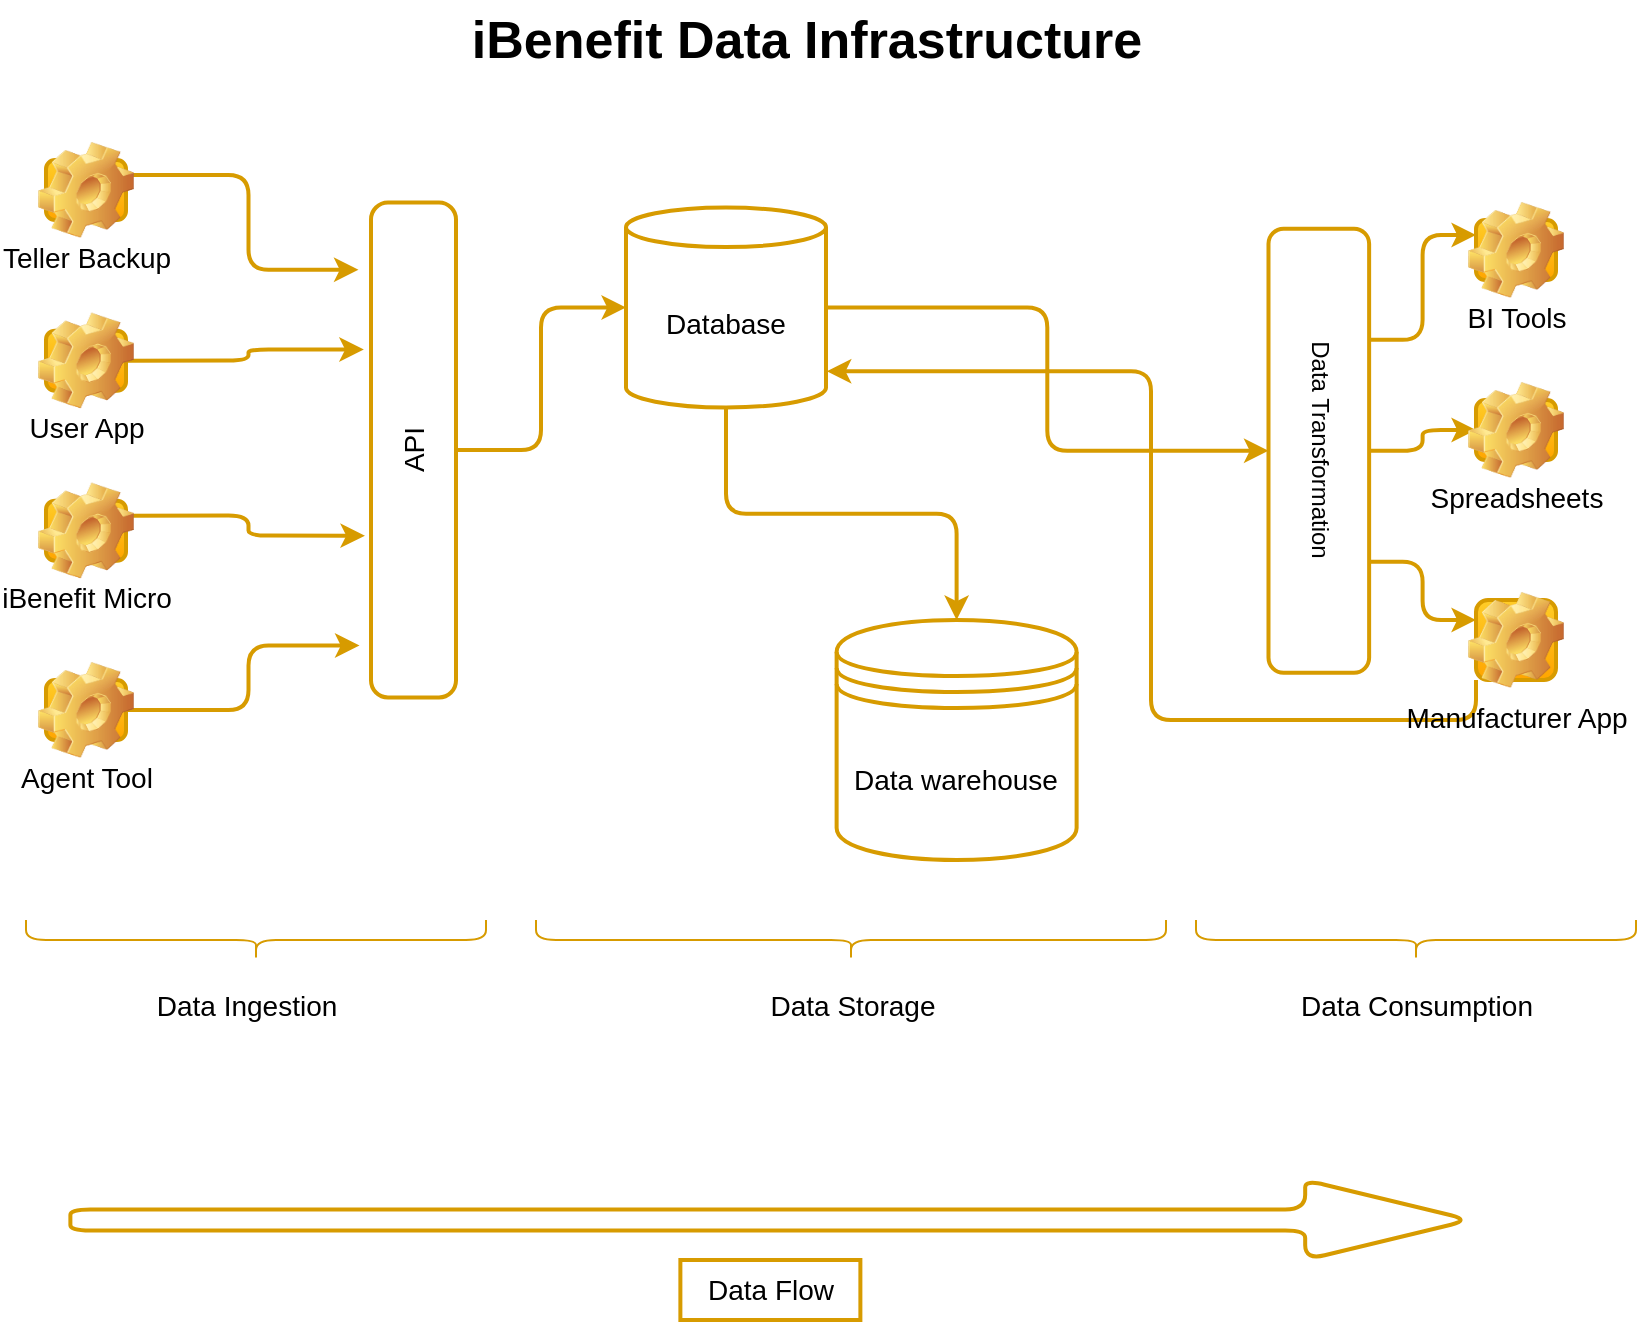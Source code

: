 <mxfile version="21.7.5" type="github">
  <diagram name="Page-1" id="yl21vXkyTCCFEKCny2P4">
    <mxGraphModel dx="2511" dy="1164" grid="1" gridSize="10" guides="1" tooltips="1" connect="1" arrows="1" fold="1" page="1" pageScale="1" pageWidth="850" pageHeight="1100" math="0" shadow="0">
      <root>
        <mxCell id="0" />
        <mxCell id="1" parent="0" />
        <mxCell id="gVlSr6f9WcLV7gRag2G1-42" style="edgeStyle=orthogonalEdgeStyle;rounded=1;orthogonalLoop=1;jettySize=auto;html=1;exitX=0.5;exitY=1;exitDx=0;exitDy=0;entryX=0;entryY=0.5;entryDx=0;entryDy=0;labelBackgroundColor=none;fontColor=default;fillColor=#ffcd28;strokeColor=#d79b00;labelBorderColor=none;gradientColor=#ffa500;shadow=0;strokeWidth=2;" parent="1" source="gVlSr6f9WcLV7gRag2G1-4" target="gVlSr6f9WcLV7gRag2G1-7" edge="1">
          <mxGeometry relative="1" as="geometry" />
        </mxCell>
        <mxCell id="gVlSr6f9WcLV7gRag2G1-4" value="&lt;font style=&quot;font-size: 14px;&quot;&gt;API&lt;/font&gt;" style="shape=label;whiteSpace=wrap;html=1;bottom=1;right=1;left=1;top=0;routingCenterX=-0.5;rotation=-90;rounded=1;labelBackgroundColor=none;fillColor=none;strokeColor=#d79b00;labelBorderColor=none;gradientColor=#ffa500;shadow=0;strokeWidth=2;arcSize=20;horizontal=1;" parent="1" vertex="1">
          <mxGeometry x="110" y="223.75" width="247.5" height="42.5" as="geometry" />
        </mxCell>
        <mxCell id="gVlSr6f9WcLV7gRag2G1-29" style="edgeStyle=orthogonalEdgeStyle;rounded=1;orthogonalLoop=1;jettySize=auto;html=1;exitX=0.75;exitY=0;exitDx=0;exitDy=0;entryX=0;entryY=0.25;entryDx=0;entryDy=0;labelBackgroundColor=none;fontColor=default;fillColor=#ffcd28;strokeColor=#d79b00;labelBorderColor=none;gradientColor=#ffa500;shadow=0;strokeWidth=2;" parent="1" source="gVlSr6f9WcLV7gRag2G1-9" target="gVlSr6f9WcLV7gRag2G1-28" edge="1">
          <mxGeometry relative="1" as="geometry" />
        </mxCell>
        <mxCell id="gVlSr6f9WcLV7gRag2G1-30" style="edgeStyle=orthogonalEdgeStyle;rounded=1;orthogonalLoop=1;jettySize=auto;html=1;exitX=0.5;exitY=0;exitDx=0;exitDy=0;entryX=0;entryY=0.5;entryDx=0;entryDy=0;labelBackgroundColor=none;fontColor=default;fillColor=#ffcd28;strokeColor=#d79b00;labelBorderColor=none;gradientColor=#ffa500;shadow=0;strokeWidth=2;" parent="1" source="gVlSr6f9WcLV7gRag2G1-9" target="gVlSr6f9WcLV7gRag2G1-27" edge="1">
          <mxGeometry relative="1" as="geometry" />
        </mxCell>
        <mxCell id="gVlSr6f9WcLV7gRag2G1-31" style="edgeStyle=orthogonalEdgeStyle;rounded=1;orthogonalLoop=1;jettySize=auto;html=1;exitX=0.25;exitY=0;exitDx=0;exitDy=0;entryX=0;entryY=0.25;entryDx=0;entryDy=0;labelBackgroundColor=none;fontColor=default;fillColor=#ffcd28;strokeColor=#d79b00;labelBorderColor=none;gradientColor=#ffa500;shadow=0;strokeWidth=2;" parent="1" source="gVlSr6f9WcLV7gRag2G1-9" target="gVlSr6f9WcLV7gRag2G1-26" edge="1">
          <mxGeometry relative="1" as="geometry" />
        </mxCell>
        <mxCell id="gVlSr6f9WcLV7gRag2G1-9" value="&lt;p style=&quot;line-height: 120%;&quot;&gt;Data Transformation&lt;/p&gt;" style="shape=label;whiteSpace=wrap;html=1;bottom=1;right=1;left=1;top=0;routingCenterX=-0.5;rotation=90;rounded=1;labelBackgroundColor=none;fillColor=none;strokeColor=#d79b00;labelBorderColor=none;gradientColor=#ffa500;shadow=0;strokeWidth=2;fontColor=default;textDirection=rtl;labelPosition=center;verticalLabelPosition=middle;align=center;verticalAlign=middle;horizontal=1;flipV=1;flipH=0;" parent="1" vertex="1">
          <mxGeometry x="575.39" y="220.24" width="222.03" height="50.32" as="geometry" />
        </mxCell>
        <mxCell id="gVlSr6f9WcLV7gRag2G1-37" style="edgeStyle=orthogonalEdgeStyle;rounded=1;orthogonalLoop=1;jettySize=auto;html=1;exitX=1;exitY=0.25;exitDx=0;exitDy=0;entryX=0.864;entryY=-0.147;entryDx=0;entryDy=0;entryPerimeter=0;labelBackgroundColor=none;fontColor=default;fillColor=#ffcd28;strokeColor=#d79b00;labelBorderColor=none;gradientColor=#ffa500;shadow=0;strokeWidth=2;" parent="1" source="gVlSr6f9WcLV7gRag2G1-10" target="gVlSr6f9WcLV7gRag2G1-4" edge="1">
          <mxGeometry relative="1" as="geometry" />
        </mxCell>
        <mxCell id="gVlSr6f9WcLV7gRag2G1-10" value="&lt;font style=&quot;font-size: 14px;&quot;&gt;Teller Backup&lt;/font&gt;" style="icon;html=1;image=img/clipart/Gear_128x128.png;labelBackgroundColor=none;fillColor=#ffcd28;strokeColor=#d79b00;labelBorderColor=none;gradientColor=#ffa500;shadow=0;strokeWidth=2;" parent="1" vertex="1">
          <mxGeometry x="50" y="100" width="40" height="30" as="geometry" />
        </mxCell>
        <mxCell id="gVlSr6f9WcLV7gRag2G1-38" style="edgeStyle=orthogonalEdgeStyle;rounded=1;orthogonalLoop=1;jettySize=auto;html=1;exitX=1;exitY=0.5;exitDx=0;exitDy=0;entryX=0.703;entryY=-0.084;entryDx=0;entryDy=0;entryPerimeter=0;labelBackgroundColor=none;fontColor=default;fillColor=#ffcd28;strokeColor=#d79b00;labelBorderColor=none;gradientColor=#ffa500;shadow=0;strokeWidth=2;" parent="1" source="gVlSr6f9WcLV7gRag2G1-11" target="gVlSr6f9WcLV7gRag2G1-4" edge="1">
          <mxGeometry relative="1" as="geometry" />
        </mxCell>
        <mxCell id="gVlSr6f9WcLV7gRag2G1-11" value="&lt;font style=&quot;font-size: 14px;&quot;&gt;User App&lt;/font&gt;" style="icon;html=1;image=img/clipart/Gear_128x128.png;labelBackgroundColor=none;fillColor=#ffcd28;strokeColor=#d79b00;labelBorderColor=none;gradientColor=#ffa500;shadow=0;strokeWidth=2;" parent="1" vertex="1">
          <mxGeometry x="50" y="185.32" width="40" height="30" as="geometry" />
        </mxCell>
        <mxCell id="gVlSr6f9WcLV7gRag2G1-39" style="edgeStyle=orthogonalEdgeStyle;rounded=1;orthogonalLoop=1;jettySize=auto;html=1;exitX=1;exitY=0.25;exitDx=0;exitDy=0;entryX=0.327;entryY=-0.071;entryDx=0;entryDy=0;entryPerimeter=0;labelBackgroundColor=none;fontColor=default;fillColor=#ffcd28;strokeColor=#d79b00;labelBorderColor=none;gradientColor=#ffa500;shadow=0;strokeWidth=2;" parent="1" source="gVlSr6f9WcLV7gRag2G1-12" target="gVlSr6f9WcLV7gRag2G1-4" edge="1">
          <mxGeometry relative="1" as="geometry" />
        </mxCell>
        <mxCell id="gVlSr6f9WcLV7gRag2G1-12" value="&lt;font style=&quot;font-size: 14px;&quot;&gt;iBenefit Micro&lt;/font&gt;" style="icon;html=1;image=img/clipart/Gear_128x128.png;labelBackgroundColor=none;fillColor=#ffcd28;strokeColor=#d79b00;labelBorderColor=none;gradientColor=#ffa500;shadow=0;strokeWidth=2;" parent="1" vertex="1">
          <mxGeometry x="50" y="270.32" width="40" height="30" as="geometry" />
        </mxCell>
        <mxCell id="gVlSr6f9WcLV7gRag2G1-40" style="edgeStyle=orthogonalEdgeStyle;rounded=1;orthogonalLoop=1;jettySize=auto;html=1;exitX=1;exitY=0.5;exitDx=0;exitDy=0;entryX=0.105;entryY=-0.135;entryDx=0;entryDy=0;entryPerimeter=0;labelBackgroundColor=none;fontColor=default;fillColor=#ffcd28;strokeColor=#d79b00;labelBorderColor=none;gradientColor=#ffa500;shadow=0;strokeWidth=2;" parent="1" source="gVlSr6f9WcLV7gRag2G1-13" target="gVlSr6f9WcLV7gRag2G1-4" edge="1">
          <mxGeometry relative="1" as="geometry" />
        </mxCell>
        <mxCell id="gVlSr6f9WcLV7gRag2G1-13" value="&lt;font style=&quot;font-size: 14px;&quot;&gt;Agent Tool&lt;/font&gt;" style="icon;html=1;image=img/clipart/Gear_128x128.png;labelBackgroundColor=none;fillColor=#ffcd28;strokeColor=#d79b00;labelBorderColor=none;gradientColor=#ffa500;shadow=0;strokeWidth=2;" parent="1" vertex="1">
          <mxGeometry x="50" y="360" width="40" height="30" as="geometry" />
        </mxCell>
        <mxCell id="gVlSr6f9WcLV7gRag2G1-24" style="edgeStyle=orthogonalEdgeStyle;rounded=1;orthogonalLoop=1;jettySize=auto;html=1;exitX=1;exitY=0.5;exitDx=0;exitDy=0;entryX=0.5;entryY=1;entryDx=0;entryDy=0;labelBackgroundColor=none;fontColor=default;fillColor=#ffcd28;strokeColor=#d79b00;labelBorderColor=none;gradientColor=#ffa500;shadow=0;strokeWidth=2;" parent="1" source="gVlSr6f9WcLV7gRag2G1-7" target="gVlSr6f9WcLV7gRag2G1-9" edge="1">
          <mxGeometry relative="1" as="geometry" />
        </mxCell>
        <mxCell id="gVlSr6f9WcLV7gRag2G1-36" style="edgeStyle=orthogonalEdgeStyle;rounded=1;orthogonalLoop=1;jettySize=auto;html=1;exitX=0.5;exitY=1;exitDx=0;exitDy=0;entryX=0.5;entryY=0;entryDx=0;entryDy=0;labelBackgroundColor=none;fontColor=default;fillColor=#ffcd28;strokeColor=#d79b00;labelBorderColor=none;gradientColor=#ffa500;shadow=0;strokeWidth=2;" parent="1" source="gVlSr6f9WcLV7gRag2G1-7" target="gVlSr6f9WcLV7gRag2G1-35" edge="1">
          <mxGeometry relative="1" as="geometry" />
        </mxCell>
        <mxCell id="gVlSr6f9WcLV7gRag2G1-7" value="&lt;font style=&quot;font-size: 14px;&quot;&gt;Database&lt;/font&gt;" style="shape=cylinder3;double=1;whiteSpace=wrap;html=1;aspect=fixed;rounded=1;labelBackgroundColor=none;arcSize=7;boundedLbl=1;backgroundOutline=1;size=9.9;fillColor=none;strokeColor=#d79b00;labelBorderColor=none;gradientColor=#ffa500;shadow=0;strokeWidth=2;" parent="1" vertex="1">
          <mxGeometry x="340" y="123.75" width="100" height="100" as="geometry" />
        </mxCell>
        <mxCell id="gVlSr6f9WcLV7gRag2G1-26" value="&lt;font style=&quot;font-size: 14px;&quot;&gt;BI Tools&lt;/font&gt;" style="icon;html=1;image=img/clipart/Gear_128x128.png;labelBackgroundColor=none;fillColor=#ffcd28;strokeColor=#d79b00;labelBorderColor=none;gradientColor=#ffa500;shadow=0;strokeWidth=2;" parent="1" vertex="1">
          <mxGeometry x="765" y="130" width="40" height="30" as="geometry" />
        </mxCell>
        <mxCell id="gVlSr6f9WcLV7gRag2G1-27" value="&lt;font style=&quot;font-size: 14px;&quot;&gt;Spreadsheets&lt;/font&gt;" style="icon;html=1;image=img/clipart/Gear_128x128.png;labelBackgroundColor=none;fillColor=#ffcd28;strokeColor=#d79b00;labelBorderColor=none;gradientColor=#ffa500;shadow=0;strokeWidth=2;" parent="1" vertex="1">
          <mxGeometry x="765" y="220" width="40" height="30" as="geometry" />
        </mxCell>
        <mxCell id="l9YklYpfFfb-orxTNrvh-19" style="edgeStyle=orthogonalEdgeStyle;rounded=1;orthogonalLoop=1;jettySize=auto;html=1;exitX=0;exitY=1;exitDx=0;exitDy=0;entryX=1.004;entryY=0.819;entryDx=0;entryDy=0;entryPerimeter=0;fillColor=#ffe6cc;strokeColor=#d79b00;strokeWidth=2;" edge="1" parent="1" source="gVlSr6f9WcLV7gRag2G1-28" target="gVlSr6f9WcLV7gRag2G1-7">
          <mxGeometry relative="1" as="geometry" />
        </mxCell>
        <mxCell id="gVlSr6f9WcLV7gRag2G1-28" value="&lt;font style=&quot;font-size: 14px;&quot;&gt;Manufacturer App&lt;/font&gt;" style="icon;html=1;image=img/clipart/Gear_128x128.png;labelBackgroundColor=none;fillColor=#ffcd28;strokeColor=#d79b00;labelBorderColor=none;gradientColor=#ffa500;shadow=0;strokeWidth=2;" parent="1" vertex="1">
          <mxGeometry x="765" y="320" width="40" height="40" as="geometry" />
        </mxCell>
        <mxCell id="gVlSr6f9WcLV7gRag2G1-35" value="&lt;font style=&quot;font-size: 14px;&quot;&gt;Data warehouse&lt;/font&gt;" style="shape=datastore;double=1;whiteSpace=wrap;html=1;aspect=fixed;rounded=1;labelBackgroundColor=none;arcSize=9;fillStyle=auto;boundedLbl=1;backgroundOutline=1;size=15;fillColor=none;strokeColor=#d79b00;labelBorderColor=none;gradientColor=#ffa500;shadow=0;strokeWidth=2;" parent="1" vertex="1">
          <mxGeometry x="445.31" y="330" width="120" height="120" as="geometry" />
        </mxCell>
        <mxCell id="gVlSr6f9WcLV7gRag2G1-41" value="" style="shape=singleArrow;whiteSpace=wrap;html=1;arrowWidth=0.264;arrowSize=0.118;rounded=1;labelBackgroundColor=none;fillColor=none;strokeColor=#d79b00;labelBorderColor=none;gradientColor=#ffa500;shadow=0;strokeWidth=2;" parent="1" vertex="1">
          <mxGeometry x="62.19" y="610" width="700" height="40" as="geometry" />
        </mxCell>
        <mxCell id="l9YklYpfFfb-orxTNrvh-5" value="&lt;font style=&quot;font-size: 14px;&quot;&gt;Data Flow&lt;/font&gt;" style="text;html=1;align=center;verticalAlign=middle;resizable=0;points=[];autosize=1;fillColor=none;strokeColor=#d79b00;labelBorderColor=none;gradientColor=#ffa500;shadow=0;strokeWidth=2;" vertex="1" parent="1">
          <mxGeometry x="367.19" y="650" width="90" height="30" as="geometry" />
        </mxCell>
        <mxCell id="l9YklYpfFfb-orxTNrvh-20" style="edgeStyle=orthogonalEdgeStyle;rounded=0;orthogonalLoop=1;jettySize=auto;html=1;exitX=0.5;exitY=1;exitDx=0;exitDy=0;" edge="1" parent="1" source="gVlSr6f9WcLV7gRag2G1-10" target="gVlSr6f9WcLV7gRag2G1-10">
          <mxGeometry relative="1" as="geometry" />
        </mxCell>
        <mxCell id="l9YklYpfFfb-orxTNrvh-22" value="" style="shape=curlyBracket;whiteSpace=wrap;html=1;rounded=1;flipH=1;labelPosition=right;verticalLabelPosition=middle;align=left;verticalAlign=middle;rotation=90;fillColor=#ffe6cc;strokeColor=#d79b00;gradientColor=none;" vertex="1" parent="1">
          <mxGeometry x="145" y="375" width="20" height="230" as="geometry" />
        </mxCell>
        <mxCell id="l9YklYpfFfb-orxTNrvh-23" value="&lt;font style=&quot;font-size: 14px;&quot;&gt;Data Ingestion&lt;/font&gt;" style="text;html=1;align=center;verticalAlign=middle;resizable=0;points=[];autosize=1;strokeColor=none;fillColor=none;" vertex="1" parent="1">
          <mxGeometry x="95" y="508" width="110" height="30" as="geometry" />
        </mxCell>
        <mxCell id="l9YklYpfFfb-orxTNrvh-24" value="" style="shape=curlyBracket;whiteSpace=wrap;html=1;rounded=1;flipH=1;labelPosition=right;verticalLabelPosition=middle;align=left;verticalAlign=middle;rotation=90;fillColor=#ffe6cc;strokeColor=#d79b00;gradientColor=none;" vertex="1" parent="1">
          <mxGeometry x="442.5" y="332.5" width="20" height="315" as="geometry" />
        </mxCell>
        <mxCell id="l9YklYpfFfb-orxTNrvh-25" value="&lt;font style=&quot;font-size: 14px;&quot;&gt;Data Storage&lt;/font&gt;" style="text;html=1;align=center;verticalAlign=middle;resizable=0;points=[];autosize=1;strokeColor=none;fillColor=none;" vertex="1" parent="1">
          <mxGeometry x="397.5" y="508" width="110" height="30" as="geometry" />
        </mxCell>
        <mxCell id="l9YklYpfFfb-orxTNrvh-28" value="&lt;font style=&quot;font-size: 14px;&quot;&gt;Data Consumption&lt;/font&gt;" style="text;html=1;align=center;verticalAlign=middle;resizable=0;points=[];autosize=1;strokeColor=none;fillColor=none;" vertex="1" parent="1">
          <mxGeometry x="665" y="508" width="140" height="30" as="geometry" />
        </mxCell>
        <mxCell id="l9YklYpfFfb-orxTNrvh-29" value="" style="shape=curlyBracket;whiteSpace=wrap;html=1;rounded=1;flipH=1;labelPosition=right;verticalLabelPosition=middle;align=left;verticalAlign=middle;rotation=90;fillColor=#ffe6cc;strokeColor=#d79b00;gradientColor=none;" vertex="1" parent="1">
          <mxGeometry x="725" y="380" width="20" height="220" as="geometry" />
        </mxCell>
        <mxCell id="l9YklYpfFfb-orxTNrvh-30" value="&lt;font style=&quot;font-size: 26px;&quot;&gt;iBenefit Data Infrastructure&lt;/font&gt;" style="text;strokeColor=none;fillColor=none;html=1;fontSize=24;fontStyle=1;verticalAlign=middle;align=center;" vertex="1" parent="1">
          <mxGeometry x="380" y="20" width="100" height="40" as="geometry" />
        </mxCell>
      </root>
    </mxGraphModel>
  </diagram>
</mxfile>
